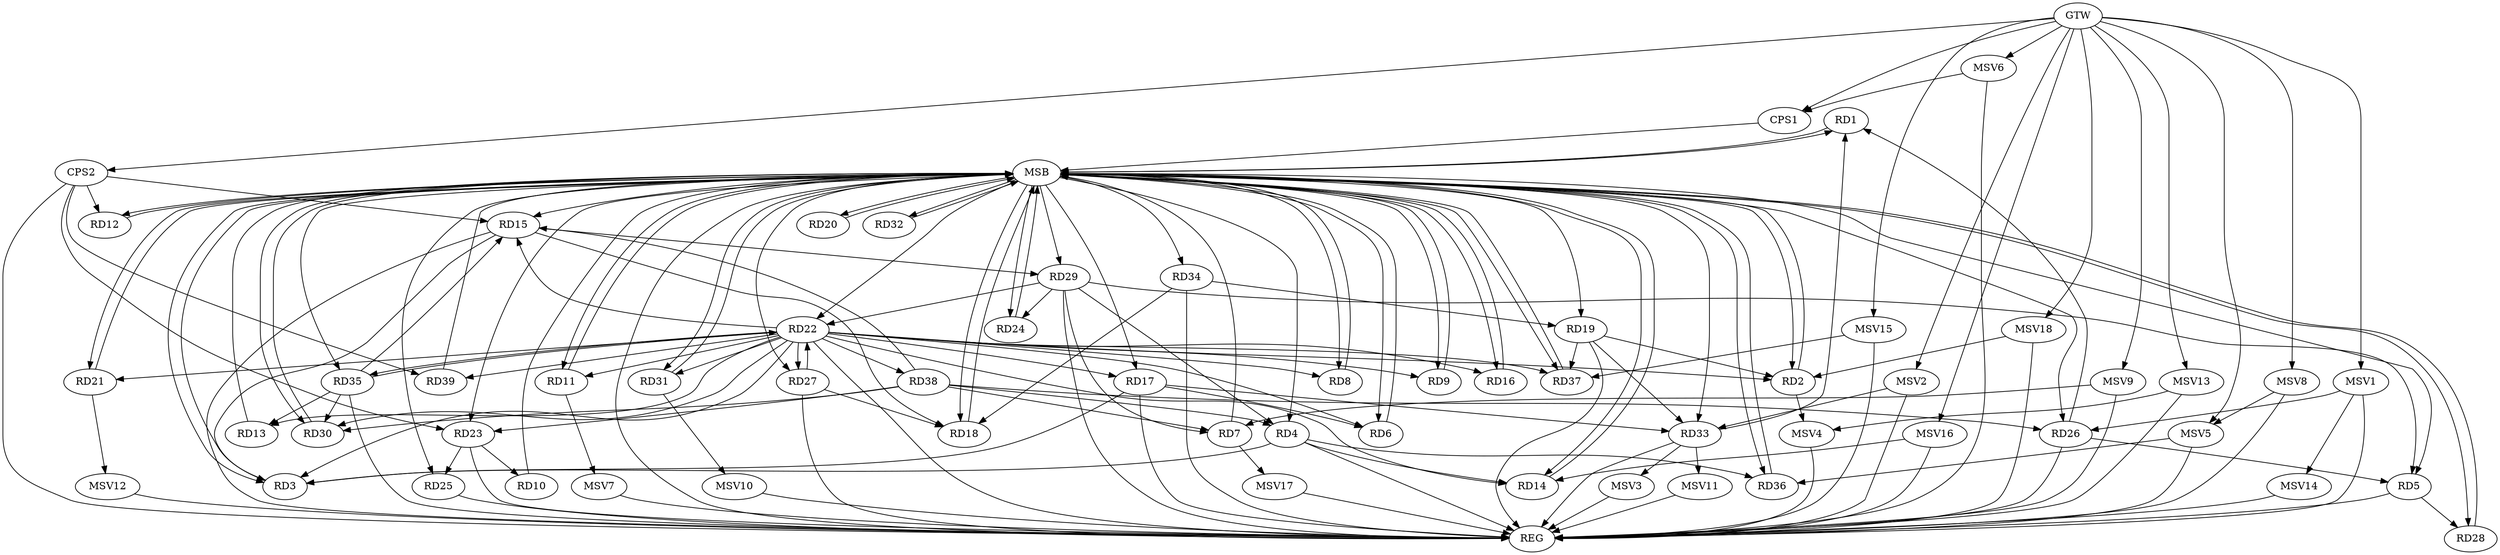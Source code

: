 strict digraph G {
  RD1 [ label="RD1" ];
  RD2 [ label="RD2" ];
  RD3 [ label="RD3" ];
  RD4 [ label="RD4" ];
  RD5 [ label="RD5" ];
  RD6 [ label="RD6" ];
  RD7 [ label="RD7" ];
  RD8 [ label="RD8" ];
  RD9 [ label="RD9" ];
  RD10 [ label="RD10" ];
  RD11 [ label="RD11" ];
  RD12 [ label="RD12" ];
  RD13 [ label="RD13" ];
  RD14 [ label="RD14" ];
  RD15 [ label="RD15" ];
  RD16 [ label="RD16" ];
  RD17 [ label="RD17" ];
  RD18 [ label="RD18" ];
  RD19 [ label="RD19" ];
  RD20 [ label="RD20" ];
  RD21 [ label="RD21" ];
  RD22 [ label="RD22" ];
  RD23 [ label="RD23" ];
  RD24 [ label="RD24" ];
  RD25 [ label="RD25" ];
  RD26 [ label="RD26" ];
  RD27 [ label="RD27" ];
  RD28 [ label="RD28" ];
  RD29 [ label="RD29" ];
  RD30 [ label="RD30" ];
  RD31 [ label="RD31" ];
  RD32 [ label="RD32" ];
  RD33 [ label="RD33" ];
  RD34 [ label="RD34" ];
  RD35 [ label="RD35" ];
  RD36 [ label="RD36" ];
  RD37 [ label="RD37" ];
  RD38 [ label="RD38" ];
  RD39 [ label="RD39" ];
  CPS1 [ label="CPS1" ];
  CPS2 [ label="CPS2" ];
  GTW [ label="GTW" ];
  REG [ label="REG" ];
  MSB [ label="MSB" ];
  MSV1 [ label="MSV1" ];
  MSV2 [ label="MSV2" ];
  MSV3 [ label="MSV3" ];
  MSV4 [ label="MSV4" ];
  MSV5 [ label="MSV5" ];
  MSV6 [ label="MSV6" ];
  MSV7 [ label="MSV7" ];
  MSV8 [ label="MSV8" ];
  MSV9 [ label="MSV9" ];
  MSV10 [ label="MSV10" ];
  MSV11 [ label="MSV11" ];
  MSV12 [ label="MSV12" ];
  MSV13 [ label="MSV13" ];
  MSV14 [ label="MSV14" ];
  MSV15 [ label="MSV15" ];
  MSV16 [ label="MSV16" ];
  MSV17 [ label="MSV17" ];
  MSV18 [ label="MSV18" ];
  RD26 -> RD1;
  RD33 -> RD1;
  RD19 -> RD2;
  RD4 -> RD3;
  RD15 -> RD3;
  RD17 -> RD3;
  RD22 -> RD3;
  RD4 -> RD14;
  RD29 -> RD4;
  RD4 -> RD36;
  RD38 -> RD4;
  RD26 -> RD5;
  RD5 -> RD28;
  RD29 -> RD5;
  RD17 -> RD6;
  RD22 -> RD6;
  RD29 -> RD7;
  RD38 -> RD7;
  RD23 -> RD10;
  RD22 -> RD13;
  RD35 -> RD13;
  RD15 -> RD18;
  RD22 -> RD15;
  RD15 -> RD29;
  RD35 -> RD15;
  RD38 -> RD15;
  RD17 -> RD33;
  RD27 -> RD18;
  RD34 -> RD18;
  RD19 -> RD33;
  RD34 -> RD19;
  RD19 -> RD37;
  RD22 -> RD21;
  RD27 -> RD22;
  RD29 -> RD22;
  RD22 -> RD30;
  RD22 -> RD35;
  RD35 -> RD22;
  RD23 -> RD25;
  RD38 -> RD23;
  RD29 -> RD24;
  RD38 -> RD26;
  RD35 -> RD30;
  RD38 -> RD30;
  CPS2 -> RD15;
  CPS2 -> RD12;
  CPS2 -> RD39;
  CPS2 -> RD23;
  GTW -> CPS1;
  GTW -> CPS2;
  RD4 -> REG;
  RD5 -> REG;
  RD15 -> REG;
  RD17 -> REG;
  RD19 -> REG;
  RD22 -> REG;
  RD23 -> REG;
  RD25 -> REG;
  RD26 -> REG;
  RD27 -> REG;
  RD29 -> REG;
  RD33 -> REG;
  RD34 -> REG;
  RD35 -> REG;
  CPS2 -> REG;
  RD1 -> MSB;
  MSB -> RD5;
  MSB -> RD12;
  MSB -> RD25;
  MSB -> RD29;
  MSB -> RD30;
  MSB -> RD32;
  MSB -> RD37;
  MSB -> REG;
  RD2 -> MSB;
  MSB -> RD1;
  MSB -> RD4;
  MSB -> RD6;
  MSB -> RD18;
  MSB -> RD23;
  RD3 -> MSB;
  MSB -> RD26;
  RD6 -> MSB;
  MSB -> RD11;
  MSB -> RD19;
  MSB -> RD31;
  RD7 -> MSB;
  MSB -> RD22;
  MSB -> RD34;
  RD8 -> MSB;
  RD9 -> MSB;
  MSB -> RD14;
  MSB -> RD16;
  MSB -> RD35;
  RD10 -> MSB;
  MSB -> RD2;
  RD11 -> MSB;
  MSB -> RD24;
  RD12 -> MSB;
  MSB -> RD15;
  MSB -> RD27;
  MSB -> RD36;
  RD13 -> MSB;
  MSB -> RD33;
  RD14 -> MSB;
  MSB -> RD9;
  MSB -> RD20;
  RD16 -> MSB;
  RD18 -> MSB;
  MSB -> RD21;
  MSB -> RD28;
  RD20 -> MSB;
  RD21 -> MSB;
  RD24 -> MSB;
  MSB -> RD3;
  RD28 -> MSB;
  RD30 -> MSB;
  RD31 -> MSB;
  RD32 -> MSB;
  RD36 -> MSB;
  MSB -> RD8;
  RD37 -> MSB;
  MSB -> RD17;
  RD39 -> MSB;
  CPS1 -> MSB;
  RD22 -> RD14;
  RD22 -> RD39;
  RD22 -> RD27;
  RD22 -> RD17;
  RD22 -> RD8;
  RD22 -> RD31;
  RD22 -> RD37;
  RD22 -> RD2;
  RD22 -> RD9;
  RD22 -> RD38;
  RD22 -> RD11;
  RD22 -> RD16;
  MSV1 -> RD26;
  GTW -> MSV1;
  MSV1 -> REG;
  MSV2 -> RD33;
  GTW -> MSV2;
  MSV2 -> REG;
  RD33 -> MSV3;
  MSV3 -> REG;
  RD2 -> MSV4;
  MSV4 -> REG;
  MSV5 -> RD36;
  GTW -> MSV5;
  MSV5 -> REG;
  MSV6 -> CPS1;
  GTW -> MSV6;
  MSV6 -> REG;
  RD11 -> MSV7;
  MSV7 -> REG;
  MSV8 -> MSV5;
  GTW -> MSV8;
  MSV8 -> REG;
  MSV9 -> RD7;
  GTW -> MSV9;
  MSV9 -> REG;
  RD31 -> MSV10;
  MSV10 -> REG;
  RD33 -> MSV11;
  MSV11 -> REG;
  RD21 -> MSV12;
  MSV12 -> REG;
  MSV13 -> MSV4;
  GTW -> MSV13;
  MSV13 -> REG;
  MSV1 -> MSV14;
  MSV14 -> REG;
  MSV15 -> RD37;
  GTW -> MSV15;
  MSV15 -> REG;
  MSV16 -> RD14;
  GTW -> MSV16;
  MSV16 -> REG;
  RD7 -> MSV17;
  MSV17 -> REG;
  MSV18 -> RD2;
  GTW -> MSV18;
  MSV18 -> REG;
}
